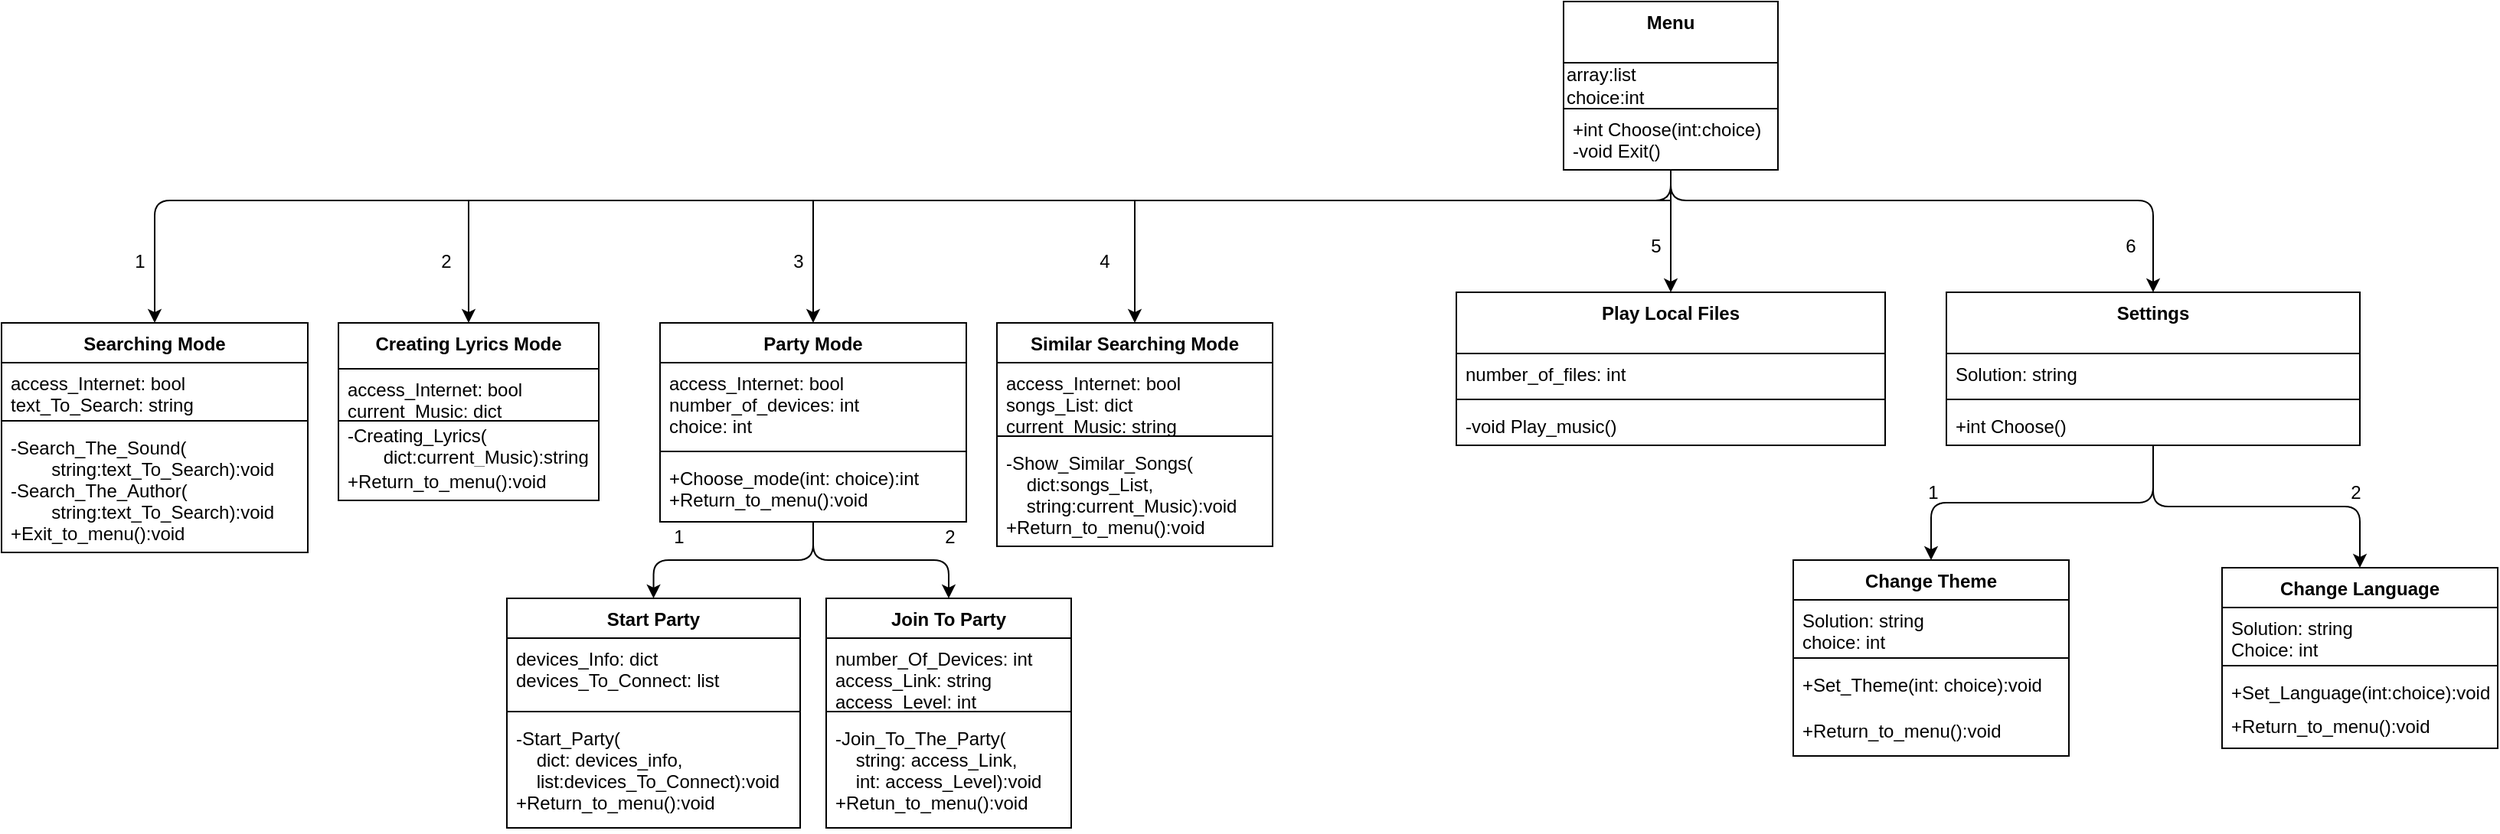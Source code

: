 <mxfile version="17.5.0" type="github">
  <diagram id="C5RBs43oDa-KdzZeNtuy" name="Page-1">
    <mxGraphModel dx="3189" dy="737" grid="1" gridSize="10" guides="1" tooltips="1" connect="1" arrows="1" fold="1" page="1" pageScale="1" pageWidth="827" pageHeight="1169" math="0" shadow="0">
      <root>
        <mxCell id="WIyWlLk6GJQsqaUBKTNV-0" />
        <mxCell id="WIyWlLk6GJQsqaUBKTNV-1" parent="WIyWlLk6GJQsqaUBKTNV-0" />
        <mxCell id="SjC82yO2K8FWHGtNP7TR-21" style="edgeStyle=orthogonalEdgeStyle;rounded=1;sketch=0;orthogonalLoop=1;jettySize=auto;html=1;entryX=0.5;entryY=0;entryDx=0;entryDy=0;" parent="WIyWlLk6GJQsqaUBKTNV-1" source="Bt7MNoxX4kMA5P5jyk8v-60" target="Bt7MNoxX4kMA5P5jyk8v-68" edge="1">
          <mxGeometry relative="1" as="geometry" />
        </mxCell>
        <mxCell id="SjC82yO2K8FWHGtNP7TR-22" style="edgeStyle=orthogonalEdgeStyle;rounded=1;sketch=0;orthogonalLoop=1;jettySize=auto;html=1;entryX=0.5;entryY=0;entryDx=0;entryDy=0;" parent="WIyWlLk6GJQsqaUBKTNV-1" source="Bt7MNoxX4kMA5P5jyk8v-60" target="Bt7MNoxX4kMA5P5jyk8v-64" edge="1">
          <mxGeometry relative="1" as="geometry" />
        </mxCell>
        <mxCell id="Bt7MNoxX4kMA5P5jyk8v-60" value="Party Mode" style="swimlane;fontStyle=1;align=center;verticalAlign=top;childLayout=stackLayout;horizontal=1;startSize=26;horizontalStack=0;resizeParent=1;resizeParentMax=0;resizeLast=0;collapsible=1;marginBottom=0;" parent="WIyWlLk6GJQsqaUBKTNV-1" vertex="1">
          <mxGeometry x="-600" y="280" width="200" height="130" as="geometry" />
        </mxCell>
        <mxCell id="Bt7MNoxX4kMA5P5jyk8v-61" value="access_Internet: bool&#xa;number_of_devices: int&#xa;choice: int" style="text;strokeColor=none;fillColor=none;align=left;verticalAlign=top;spacingLeft=4;spacingRight=4;overflow=hidden;rotatable=0;points=[[0,0.5],[1,0.5]];portConstraint=eastwest;" parent="Bt7MNoxX4kMA5P5jyk8v-60" vertex="1">
          <mxGeometry y="26" width="200" height="54" as="geometry" />
        </mxCell>
        <mxCell id="Bt7MNoxX4kMA5P5jyk8v-62" value="" style="line;strokeWidth=1;fillColor=none;align=left;verticalAlign=middle;spacingTop=-1;spacingLeft=3;spacingRight=3;rotatable=0;labelPosition=right;points=[];portConstraint=eastwest;" parent="Bt7MNoxX4kMA5P5jyk8v-60" vertex="1">
          <mxGeometry y="80" width="200" height="8" as="geometry" />
        </mxCell>
        <mxCell id="Bt7MNoxX4kMA5P5jyk8v-63" value="+Choose_mode(int: choice):int&#xa;+Return_to_menu():void" style="text;strokeColor=none;fillColor=none;align=left;verticalAlign=top;spacingLeft=4;spacingRight=4;overflow=hidden;rotatable=0;points=[[0,0.5],[1,0.5]];portConstraint=eastwest;" parent="Bt7MNoxX4kMA5P5jyk8v-60" vertex="1">
          <mxGeometry y="88" width="200" height="42" as="geometry" />
        </mxCell>
        <mxCell id="Bt7MNoxX4kMA5P5jyk8v-64" value="Start Party" style="swimlane;fontStyle=1;align=center;verticalAlign=top;childLayout=stackLayout;horizontal=1;startSize=26;horizontalStack=0;resizeParent=1;resizeParentMax=0;resizeLast=0;collapsible=1;marginBottom=0;" parent="WIyWlLk6GJQsqaUBKTNV-1" vertex="1">
          <mxGeometry x="-700" y="460" width="191.5" height="150" as="geometry" />
        </mxCell>
        <mxCell id="Bt7MNoxX4kMA5P5jyk8v-65" value="devices_Info: dict&#xa;devices_To_Connect: list" style="text;strokeColor=none;fillColor=none;align=left;verticalAlign=top;spacingLeft=4;spacingRight=4;overflow=hidden;rotatable=0;points=[[0,0.5],[1,0.5]];portConstraint=eastwest;" parent="Bt7MNoxX4kMA5P5jyk8v-64" vertex="1">
          <mxGeometry y="26" width="191.5" height="44" as="geometry" />
        </mxCell>
        <mxCell id="Bt7MNoxX4kMA5P5jyk8v-66" value="" style="line;strokeWidth=1;fillColor=none;align=left;verticalAlign=middle;spacingTop=-1;spacingLeft=3;spacingRight=3;rotatable=0;labelPosition=right;points=[];portConstraint=eastwest;" parent="Bt7MNoxX4kMA5P5jyk8v-64" vertex="1">
          <mxGeometry y="70" width="191.5" height="8" as="geometry" />
        </mxCell>
        <mxCell id="Bt7MNoxX4kMA5P5jyk8v-67" value="-Start_Party(&#xa;    dict: devices_info,&#xa;    list:devices_To_Connect):void&#xa;+Return_to_menu():void" style="text;strokeColor=none;fillColor=none;align=left;verticalAlign=top;spacingLeft=4;spacingRight=4;overflow=hidden;rotatable=0;points=[[0,0.5],[1,0.5]];portConstraint=eastwest;" parent="Bt7MNoxX4kMA5P5jyk8v-64" vertex="1">
          <mxGeometry y="78" width="191.5" height="72" as="geometry" />
        </mxCell>
        <mxCell id="Bt7MNoxX4kMA5P5jyk8v-68" value="Join To Party" style="swimlane;fontStyle=1;align=center;verticalAlign=top;childLayout=stackLayout;horizontal=1;startSize=26;horizontalStack=0;resizeParent=1;resizeParentMax=0;resizeLast=0;collapsible=1;marginBottom=0;" parent="WIyWlLk6GJQsqaUBKTNV-1" vertex="1">
          <mxGeometry x="-491.5" y="460" width="160" height="150" as="geometry" />
        </mxCell>
        <mxCell id="Bt7MNoxX4kMA5P5jyk8v-69" value="number_Of_Devices: int&#xa;access_Link: string&#xa;access_Level: int" style="text;strokeColor=none;fillColor=none;align=left;verticalAlign=top;spacingLeft=4;spacingRight=4;overflow=hidden;rotatable=0;points=[[0,0.5],[1,0.5]];portConstraint=eastwest;" parent="Bt7MNoxX4kMA5P5jyk8v-68" vertex="1">
          <mxGeometry y="26" width="160" height="44" as="geometry" />
        </mxCell>
        <mxCell id="Bt7MNoxX4kMA5P5jyk8v-70" value="" style="line;strokeWidth=1;fillColor=none;align=left;verticalAlign=middle;spacingTop=-1;spacingLeft=3;spacingRight=3;rotatable=0;labelPosition=right;points=[];portConstraint=eastwest;" parent="Bt7MNoxX4kMA5P5jyk8v-68" vertex="1">
          <mxGeometry y="70" width="160" height="8" as="geometry" />
        </mxCell>
        <mxCell id="Bt7MNoxX4kMA5P5jyk8v-71" value="-Join_To_The_Party(&#xa;    string: access_Link,&#xa;    int: access_Level):void&#xa;+Retun_to_menu():void&#xa;" style="text;strokeColor=none;fillColor=none;align=left;verticalAlign=top;spacingLeft=4;spacingRight=4;overflow=hidden;rotatable=0;points=[[0,0.5],[1,0.5]];portConstraint=eastwest;" parent="Bt7MNoxX4kMA5P5jyk8v-68" vertex="1">
          <mxGeometry y="78" width="160" height="72" as="geometry" />
        </mxCell>
        <mxCell id="Bt7MNoxX4kMA5P5jyk8v-73" value="Searching Mode" style="swimlane;fontStyle=1;align=center;verticalAlign=top;childLayout=stackLayout;horizontal=1;startSize=26;horizontalStack=0;resizeParent=1;resizeParentMax=0;resizeLast=0;collapsible=1;marginBottom=0;" parent="WIyWlLk6GJQsqaUBKTNV-1" vertex="1">
          <mxGeometry x="-1030" y="280" width="200" height="150" as="geometry" />
        </mxCell>
        <mxCell id="Bt7MNoxX4kMA5P5jyk8v-74" value="access_Internet: bool&#xa;text_To_Search: string" style="text;strokeColor=none;fillColor=none;align=left;verticalAlign=top;spacingLeft=4;spacingRight=4;overflow=hidden;rotatable=0;points=[[0,0.5],[1,0.5]];portConstraint=eastwest;" parent="Bt7MNoxX4kMA5P5jyk8v-73" vertex="1">
          <mxGeometry y="26" width="200" height="34" as="geometry" />
        </mxCell>
        <mxCell id="Bt7MNoxX4kMA5P5jyk8v-75" value="" style="line;strokeWidth=1;fillColor=none;align=left;verticalAlign=middle;spacingTop=-1;spacingLeft=3;spacingRight=3;rotatable=0;labelPosition=right;points=[];portConstraint=eastwest;" parent="Bt7MNoxX4kMA5P5jyk8v-73" vertex="1">
          <mxGeometry y="60" width="200" height="8" as="geometry" />
        </mxCell>
        <mxCell id="Bt7MNoxX4kMA5P5jyk8v-76" value="-Search_The_Sound(&#xa;        string:text_To_Search):void&#xa;-Search_The_Author(&#xa;        string:text_To_Search):void&#xa;+Exit_to_menu():void&#xa;" style="text;strokeColor=none;fillColor=none;align=left;verticalAlign=top;spacingLeft=4;spacingRight=4;overflow=hidden;rotatable=0;points=[[0,0.5],[1,0.5]];portConstraint=eastwest;" parent="Bt7MNoxX4kMA5P5jyk8v-73" vertex="1">
          <mxGeometry y="68" width="200" height="82" as="geometry" />
        </mxCell>
        <mxCell id="Bt7MNoxX4kMA5P5jyk8v-78" value="Similar Searching Mode" style="swimlane;fontStyle=1;align=center;verticalAlign=top;childLayout=stackLayout;horizontal=1;startSize=26;horizontalStack=0;resizeParent=1;resizeParentMax=0;resizeLast=0;collapsible=1;marginBottom=0;" parent="WIyWlLk6GJQsqaUBKTNV-1" vertex="1">
          <mxGeometry x="-380" y="280" width="180" height="146" as="geometry" />
        </mxCell>
        <mxCell id="Bt7MNoxX4kMA5P5jyk8v-79" value="access_Internet: bool&#xa;songs_List: dict&#xa;current_Music: string" style="text;strokeColor=none;fillColor=none;align=left;verticalAlign=top;spacingLeft=4;spacingRight=4;overflow=hidden;rotatable=0;points=[[0,0.5],[1,0.5]];portConstraint=eastwest;" parent="Bt7MNoxX4kMA5P5jyk8v-78" vertex="1">
          <mxGeometry y="26" width="180" height="44" as="geometry" />
        </mxCell>
        <mxCell id="Bt7MNoxX4kMA5P5jyk8v-80" value="" style="line;strokeWidth=1;fillColor=none;align=left;verticalAlign=middle;spacingTop=-1;spacingLeft=3;spacingRight=3;rotatable=0;labelPosition=right;points=[];portConstraint=eastwest;" parent="Bt7MNoxX4kMA5P5jyk8v-78" vertex="1">
          <mxGeometry y="70" width="180" height="8" as="geometry" />
        </mxCell>
        <mxCell id="Bt7MNoxX4kMA5P5jyk8v-81" value="-Show_Similar_Songs(&#xa;    dict:songs_List,&#xa;    string:current_Music):void&#xa;+Return_to_menu():void" style="text;strokeColor=none;fillColor=none;align=left;verticalAlign=top;spacingLeft=4;spacingRight=4;overflow=hidden;rotatable=0;points=[[0,0.5],[1,0.5]];portConstraint=eastwest;" parent="Bt7MNoxX4kMA5P5jyk8v-78" vertex="1">
          <mxGeometry y="78" width="180" height="68" as="geometry" />
        </mxCell>
        <mxCell id="Bt7MNoxX4kMA5P5jyk8v-83" value="Creating Lyrics Mode" style="swimlane;fontStyle=1;align=center;verticalAlign=top;childLayout=stackLayout;horizontal=1;startSize=30;horizontalStack=0;resizeParent=1;resizeParentMax=0;resizeLast=0;collapsible=1;marginBottom=0;" parent="WIyWlLk6GJQsqaUBKTNV-1" vertex="1">
          <mxGeometry x="-810" y="280" width="170" height="116" as="geometry">
            <mxRectangle x="-530" y="430" width="150" height="40" as="alternateBounds" />
          </mxGeometry>
        </mxCell>
        <mxCell id="Bt7MNoxX4kMA5P5jyk8v-84" value="access_Internet: bool&#xa;current_Music: dict" style="text;strokeColor=none;fillColor=none;align=left;verticalAlign=top;spacingLeft=4;spacingRight=4;overflow=hidden;rotatable=0;points=[[0,0.5],[1,0.5]];portConstraint=eastwest;" parent="Bt7MNoxX4kMA5P5jyk8v-83" vertex="1">
          <mxGeometry y="30" width="170" height="30" as="geometry" />
        </mxCell>
        <mxCell id="Bt7MNoxX4kMA5P5jyk8v-86" value="-Creating_Lyrics(&#xa;       dict:current_Music):string" style="text;strokeColor=none;fillColor=none;align=left;verticalAlign=top;spacingLeft=4;spacingRight=4;overflow=hidden;rotatable=0;points=[[0,0.5],[1,0.5]];portConstraint=eastwest;" parent="Bt7MNoxX4kMA5P5jyk8v-83" vertex="1">
          <mxGeometry y="60" width="170" height="30" as="geometry" />
        </mxCell>
        <mxCell id="QaWBGfg-kfXsY037r91P-12" value="+Return_to_menu():void" style="text;strokeColor=none;fillColor=none;align=left;verticalAlign=top;spacingLeft=4;spacingRight=4;overflow=hidden;rotatable=0;points=[[0,0.5],[1,0.5]];portConstraint=eastwest;" parent="Bt7MNoxX4kMA5P5jyk8v-83" vertex="1">
          <mxGeometry y="90" width="170" height="26" as="geometry" />
        </mxCell>
        <mxCell id="Bt7MNoxX4kMA5P5jyk8v-101" value="Play Local Files" style="swimlane;fontStyle=1;align=center;verticalAlign=top;childLayout=stackLayout;horizontal=1;startSize=40;horizontalStack=0;resizeParent=1;resizeParentMax=0;resizeLast=0;collapsible=1;marginBottom=0;" parent="WIyWlLk6GJQsqaUBKTNV-1" vertex="1">
          <mxGeometry x="-80" y="260" width="280" height="100" as="geometry">
            <mxRectangle x="-80" y="260" width="120" height="40" as="alternateBounds" />
          </mxGeometry>
        </mxCell>
        <mxCell id="Bt7MNoxX4kMA5P5jyk8v-102" value="number_of_files: int" style="text;strokeColor=none;fillColor=none;align=left;verticalAlign=top;spacingLeft=4;spacingRight=4;overflow=hidden;rotatable=0;points=[[0,0.5],[1,0.5]];portConstraint=eastwest;" parent="Bt7MNoxX4kMA5P5jyk8v-101" vertex="1">
          <mxGeometry y="40" width="280" height="26" as="geometry" />
        </mxCell>
        <mxCell id="Bt7MNoxX4kMA5P5jyk8v-103" value="" style="line;strokeWidth=1;fillColor=none;align=left;verticalAlign=middle;spacingTop=-1;spacingLeft=3;spacingRight=3;rotatable=0;labelPosition=right;points=[];portConstraint=eastwest;" parent="Bt7MNoxX4kMA5P5jyk8v-101" vertex="1">
          <mxGeometry y="66" width="280" height="8" as="geometry" />
        </mxCell>
        <mxCell id="Bt7MNoxX4kMA5P5jyk8v-104" value="-void Play_music()&#xa;&#xa;&#xa;" style="text;strokeColor=none;fillColor=none;align=left;verticalAlign=top;spacingLeft=4;spacingRight=4;overflow=hidden;rotatable=0;points=[[0,0.5],[1,0.5]];portConstraint=eastwest;" parent="Bt7MNoxX4kMA5P5jyk8v-101" vertex="1">
          <mxGeometry y="74" width="280" height="26" as="geometry" />
        </mxCell>
        <mxCell id="SjC82yO2K8FWHGtNP7TR-12" style="edgeStyle=orthogonalEdgeStyle;curved=0;rounded=1;sketch=0;orthogonalLoop=1;jettySize=auto;html=1;entryX=0.5;entryY=0;entryDx=0;entryDy=0;" parent="WIyWlLk6GJQsqaUBKTNV-1" source="Bt7MNoxX4kMA5P5jyk8v-106" target="Bt7MNoxX4kMA5P5jyk8v-116" edge="1">
          <mxGeometry relative="1" as="geometry">
            <Array as="points">
              <mxPoint x="60" y="200" />
              <mxPoint x="375" y="200" />
            </Array>
          </mxGeometry>
        </mxCell>
        <mxCell id="SjC82yO2K8FWHGtNP7TR-13" style="edgeStyle=orthogonalEdgeStyle;curved=0;rounded=1;sketch=0;orthogonalLoop=1;jettySize=auto;html=1;entryX=0.5;entryY=0;entryDx=0;entryDy=0;" parent="WIyWlLk6GJQsqaUBKTNV-1" source="Bt7MNoxX4kMA5P5jyk8v-106" target="Bt7MNoxX4kMA5P5jyk8v-73" edge="1">
          <mxGeometry relative="1" as="geometry">
            <Array as="points">
              <mxPoint x="60" y="200" />
              <mxPoint x="-930" y="200" />
            </Array>
            <mxPoint x="-335" y="260" as="targetPoint" />
          </mxGeometry>
        </mxCell>
        <mxCell id="SjC82yO2K8FWHGtNP7TR-23" style="edgeStyle=orthogonalEdgeStyle;rounded=1;sketch=0;orthogonalLoop=1;jettySize=auto;html=1;entryX=0.5;entryY=0;entryDx=0;entryDy=0;" parent="WIyWlLk6GJQsqaUBKTNV-1" source="Bt7MNoxX4kMA5P5jyk8v-106" target="Bt7MNoxX4kMA5P5jyk8v-101" edge="1">
          <mxGeometry relative="1" as="geometry" />
        </mxCell>
        <mxCell id="DDQfUA_8RExRh4IfeAAh-0" style="edgeStyle=orthogonalEdgeStyle;rounded=0;orthogonalLoop=1;jettySize=auto;html=1;entryX=0.5;entryY=0;entryDx=0;entryDy=0;" edge="1" parent="WIyWlLk6GJQsqaUBKTNV-1" source="Bt7MNoxX4kMA5P5jyk8v-106" target="Bt7MNoxX4kMA5P5jyk8v-83">
          <mxGeometry relative="1" as="geometry">
            <Array as="points">
              <mxPoint x="60" y="200" />
              <mxPoint x="-725" y="200" />
            </Array>
          </mxGeometry>
        </mxCell>
        <mxCell id="DDQfUA_8RExRh4IfeAAh-1" style="edgeStyle=orthogonalEdgeStyle;rounded=0;orthogonalLoop=1;jettySize=auto;html=1;" edge="1" parent="WIyWlLk6GJQsqaUBKTNV-1" source="Bt7MNoxX4kMA5P5jyk8v-106" target="Bt7MNoxX4kMA5P5jyk8v-60">
          <mxGeometry relative="1" as="geometry">
            <Array as="points">
              <mxPoint x="60" y="200" />
              <mxPoint x="-500" y="200" />
            </Array>
          </mxGeometry>
        </mxCell>
        <mxCell id="DDQfUA_8RExRh4IfeAAh-2" style="edgeStyle=orthogonalEdgeStyle;rounded=0;orthogonalLoop=1;jettySize=auto;html=1;entryX=0.5;entryY=0;entryDx=0;entryDy=0;" edge="1" parent="WIyWlLk6GJQsqaUBKTNV-1" source="Bt7MNoxX4kMA5P5jyk8v-106" target="Bt7MNoxX4kMA5P5jyk8v-78">
          <mxGeometry relative="1" as="geometry">
            <Array as="points">
              <mxPoint x="60" y="200" />
              <mxPoint x="-290" y="200" />
            </Array>
          </mxGeometry>
        </mxCell>
        <mxCell id="Bt7MNoxX4kMA5P5jyk8v-106" value="Menu" style="swimlane;fontStyle=1;align=center;verticalAlign=top;childLayout=stackLayout;horizontal=1;startSize=40;horizontalStack=0;resizeParent=1;resizeParentMax=0;resizeLast=0;collapsible=1;marginBottom=0;" parent="WIyWlLk6GJQsqaUBKTNV-1" vertex="1">
          <mxGeometry x="-10" y="70" width="140" height="110" as="geometry">
            <mxRectangle x="-10" y="70" width="60" height="40" as="alternateBounds" />
          </mxGeometry>
        </mxCell>
        <mxCell id="QaWBGfg-kfXsY037r91P-13" value="&lt;div&gt;array:list&lt;/div&gt;&lt;div&gt;choice:int&lt;/div&gt;" style="text;html=1;align=left;verticalAlign=middle;resizable=0;points=[];autosize=1;strokeColor=none;fillColor=none;" parent="Bt7MNoxX4kMA5P5jyk8v-106" vertex="1">
          <mxGeometry y="40" width="140" height="30" as="geometry" />
        </mxCell>
        <mxCell id="hjkq45Wc514Kla_VhW90-3" value="+int Choose(int:choice)&#xa;-void Exit()" style="text;strokeColor=none;fillColor=none;align=left;verticalAlign=top;spacingLeft=4;spacingRight=4;overflow=hidden;rotatable=0;points=[[0,0.5],[1,0.5]];portConstraint=eastwest;" parent="Bt7MNoxX4kMA5P5jyk8v-106" vertex="1">
          <mxGeometry y="70" width="140" height="40" as="geometry" />
        </mxCell>
        <mxCell id="hjkq45Wc514Kla_VhW90-4" value="" style="endArrow=none;html=1;rounded=0;exitX=0.001;exitY=0.001;exitDx=0;exitDy=0;exitPerimeter=0;entryX=1.001;entryY=0.001;entryDx=0;entryDy=0;entryPerimeter=0;" parent="Bt7MNoxX4kMA5P5jyk8v-106" source="hjkq45Wc514Kla_VhW90-3" target="hjkq45Wc514Kla_VhW90-3" edge="1">
          <mxGeometry width="50" height="50" relative="1" as="geometry">
            <mxPoint x="-60" y="100" as="sourcePoint" />
            <mxPoint x="-10" y="50" as="targetPoint" />
          </mxGeometry>
        </mxCell>
        <mxCell id="SjC82yO2K8FWHGtNP7TR-10" style="edgeStyle=orthogonalEdgeStyle;curved=0;rounded=1;sketch=0;orthogonalLoop=1;jettySize=auto;html=1;" parent="WIyWlLk6GJQsqaUBKTNV-1" source="Bt7MNoxX4kMA5P5jyk8v-116" target="Bt7MNoxX4kMA5P5jyk8v-124" edge="1">
          <mxGeometry relative="1" as="geometry" />
        </mxCell>
        <mxCell id="SjC82yO2K8FWHGtNP7TR-11" style="edgeStyle=orthogonalEdgeStyle;curved=0;rounded=1;sketch=0;orthogonalLoop=1;jettySize=auto;html=1;entryX=0.5;entryY=0;entryDx=0;entryDy=0;" parent="WIyWlLk6GJQsqaUBKTNV-1" source="Bt7MNoxX4kMA5P5jyk8v-116" target="Bt7MNoxX4kMA5P5jyk8v-120" edge="1">
          <mxGeometry relative="1" as="geometry" />
        </mxCell>
        <mxCell id="Bt7MNoxX4kMA5P5jyk8v-116" value="Settings" style="swimlane;fontStyle=1;align=center;verticalAlign=top;childLayout=stackLayout;horizontal=1;startSize=40;horizontalStack=0;resizeParent=1;resizeParentMax=0;resizeLast=0;collapsible=1;marginBottom=0;" parent="WIyWlLk6GJQsqaUBKTNV-1" vertex="1">
          <mxGeometry x="240" y="260" width="270" height="100" as="geometry" />
        </mxCell>
        <mxCell id="Bt7MNoxX4kMA5P5jyk8v-117" value="Solution: string" style="text;strokeColor=none;fillColor=none;align=left;verticalAlign=top;spacingLeft=4;spacingRight=4;overflow=hidden;rotatable=0;points=[[0,0.5],[1,0.5]];portConstraint=eastwest;" parent="Bt7MNoxX4kMA5P5jyk8v-116" vertex="1">
          <mxGeometry y="40" width="270" height="26" as="geometry" />
        </mxCell>
        <mxCell id="Bt7MNoxX4kMA5P5jyk8v-118" value="" style="line;strokeWidth=1;fillColor=none;align=left;verticalAlign=middle;spacingTop=-1;spacingLeft=3;spacingRight=3;rotatable=0;labelPosition=right;points=[];portConstraint=eastwest;" parent="Bt7MNoxX4kMA5P5jyk8v-116" vertex="1">
          <mxGeometry y="66" width="270" height="8" as="geometry" />
        </mxCell>
        <mxCell id="Bt7MNoxX4kMA5P5jyk8v-119" value="+int Choose()" style="text;strokeColor=none;fillColor=none;align=left;verticalAlign=top;spacingLeft=4;spacingRight=4;overflow=hidden;rotatable=0;points=[[0,0.5],[1,0.5]];portConstraint=eastwest;" parent="Bt7MNoxX4kMA5P5jyk8v-116" vertex="1">
          <mxGeometry y="74" width="270" height="26" as="geometry" />
        </mxCell>
        <mxCell id="Bt7MNoxX4kMA5P5jyk8v-120" value="Change Theme" style="swimlane;fontStyle=1;align=center;verticalAlign=top;childLayout=stackLayout;horizontal=1;startSize=26;horizontalStack=0;resizeParent=1;resizeParentMax=0;resizeLast=0;collapsible=1;marginBottom=0;" parent="WIyWlLk6GJQsqaUBKTNV-1" vertex="1">
          <mxGeometry x="140" y="435" width="180" height="128" as="geometry" />
        </mxCell>
        <mxCell id="Bt7MNoxX4kMA5P5jyk8v-121" value="Solution: string&#xa;choice: int&#xa;" style="text;strokeColor=none;fillColor=none;align=left;verticalAlign=top;spacingLeft=4;spacingRight=4;overflow=hidden;rotatable=0;points=[[0,0.5],[1,0.5]];portConstraint=eastwest;" parent="Bt7MNoxX4kMA5P5jyk8v-120" vertex="1">
          <mxGeometry y="26" width="180" height="34" as="geometry" />
        </mxCell>
        <mxCell id="Bt7MNoxX4kMA5P5jyk8v-122" value="" style="line;strokeWidth=1;fillColor=none;align=left;verticalAlign=middle;spacingTop=-1;spacingLeft=3;spacingRight=3;rotatable=0;labelPosition=right;points=[];portConstraint=eastwest;" parent="Bt7MNoxX4kMA5P5jyk8v-120" vertex="1">
          <mxGeometry y="60" width="180" height="8" as="geometry" />
        </mxCell>
        <mxCell id="Bt7MNoxX4kMA5P5jyk8v-123" value="+Set_Theme(int: choice):void" style="text;strokeColor=none;fillColor=none;align=left;verticalAlign=top;spacingLeft=4;spacingRight=4;overflow=hidden;rotatable=0;points=[[0,0.5],[1,0.5]];portConstraint=eastwest;" parent="Bt7MNoxX4kMA5P5jyk8v-120" vertex="1">
          <mxGeometry y="68" width="180" height="30" as="geometry" />
        </mxCell>
        <mxCell id="QaWBGfg-kfXsY037r91P-7" value="+Return_to_menu():void" style="text;strokeColor=none;fillColor=none;align=left;verticalAlign=top;spacingLeft=4;spacingRight=4;overflow=hidden;rotatable=0;points=[[0,0.5],[1,0.5]];portConstraint=eastwest;" parent="Bt7MNoxX4kMA5P5jyk8v-120" vertex="1">
          <mxGeometry y="98" width="180" height="30" as="geometry" />
        </mxCell>
        <mxCell id="Bt7MNoxX4kMA5P5jyk8v-124" value="Change Language" style="swimlane;fontStyle=1;align=center;verticalAlign=top;childLayout=stackLayout;horizontal=1;startSize=26;horizontalStack=0;resizeParent=1;resizeParentMax=0;resizeLast=0;collapsible=1;marginBottom=0;" parent="WIyWlLk6GJQsqaUBKTNV-1" vertex="1">
          <mxGeometry x="420" y="440" width="180" height="118" as="geometry" />
        </mxCell>
        <mxCell id="Bt7MNoxX4kMA5P5jyk8v-125" value="Solution: string&#xa;Choice: int" style="text;strokeColor=none;fillColor=none;align=left;verticalAlign=top;spacingLeft=4;spacingRight=4;overflow=hidden;rotatable=0;points=[[0,0.5],[1,0.5]];portConstraint=eastwest;" parent="Bt7MNoxX4kMA5P5jyk8v-124" vertex="1">
          <mxGeometry y="26" width="180" height="34" as="geometry" />
        </mxCell>
        <mxCell id="Bt7MNoxX4kMA5P5jyk8v-126" value="" style="line;strokeWidth=1;fillColor=none;align=left;verticalAlign=middle;spacingTop=-1;spacingLeft=3;spacingRight=3;rotatable=0;labelPosition=right;points=[];portConstraint=eastwest;" parent="Bt7MNoxX4kMA5P5jyk8v-124" vertex="1">
          <mxGeometry y="60" width="180" height="8" as="geometry" />
        </mxCell>
        <mxCell id="Bt7MNoxX4kMA5P5jyk8v-127" value="+Set_Language(int:choice):void" style="text;strokeColor=none;fillColor=none;align=left;verticalAlign=top;spacingLeft=4;spacingRight=4;overflow=hidden;rotatable=0;points=[[0,0.5],[1,0.5]];portConstraint=eastwest;" parent="Bt7MNoxX4kMA5P5jyk8v-124" vertex="1">
          <mxGeometry y="68" width="180" height="22" as="geometry" />
        </mxCell>
        <mxCell id="QaWBGfg-kfXsY037r91P-11" value="+Return_to_menu():void" style="text;strokeColor=none;fillColor=none;align=left;verticalAlign=top;spacingLeft=4;spacingRight=4;overflow=hidden;rotatable=0;points=[[0,0.5],[1,0.5]];portConstraint=eastwest;" parent="Bt7MNoxX4kMA5P5jyk8v-124" vertex="1">
          <mxGeometry y="90" width="180" height="28" as="geometry" />
        </mxCell>
        <mxCell id="SjC82yO2K8FWHGtNP7TR-1" value="2" style="text;html=1;align=center;verticalAlign=middle;resizable=0;points=[];autosize=1;strokeColor=none;fillColor=none;" parent="WIyWlLk6GJQsqaUBKTNV-1" vertex="1">
          <mxGeometry x="-750" y="230" width="20" height="20" as="geometry" />
        </mxCell>
        <mxCell id="SjC82yO2K8FWHGtNP7TR-2" value="3" style="text;html=1;align=center;verticalAlign=middle;resizable=0;points=[];autosize=1;strokeColor=none;fillColor=none;" parent="WIyWlLk6GJQsqaUBKTNV-1" vertex="1">
          <mxGeometry x="-520" y="230" width="20" height="20" as="geometry" />
        </mxCell>
        <mxCell id="SjC82yO2K8FWHGtNP7TR-8" value="2" style="text;html=1;align=center;verticalAlign=middle;resizable=0;points=[];autosize=1;strokeColor=none;fillColor=none;" parent="WIyWlLk6GJQsqaUBKTNV-1" vertex="1">
          <mxGeometry x="-421.5" y="410" width="20" height="20" as="geometry" />
        </mxCell>
        <mxCell id="SjC82yO2K8FWHGtNP7TR-9" value="1" style="text;html=1;align=center;verticalAlign=middle;resizable=0;points=[];autosize=1;strokeColor=none;fillColor=none;" parent="WIyWlLk6GJQsqaUBKTNV-1" vertex="1">
          <mxGeometry x="-598.5" y="410" width="20" height="20" as="geometry" />
        </mxCell>
        <mxCell id="SjC82yO2K8FWHGtNP7TR-14" value="1" style="text;html=1;align=center;verticalAlign=middle;resizable=0;points=[];autosize=1;strokeColor=none;fillColor=none;" parent="WIyWlLk6GJQsqaUBKTNV-1" vertex="1">
          <mxGeometry x="221" y="381" width="20" height="20" as="geometry" />
        </mxCell>
        <mxCell id="SjC82yO2K8FWHGtNP7TR-15" value="2" style="text;html=1;align=center;verticalAlign=middle;resizable=0;points=[];autosize=1;strokeColor=none;fillColor=none;" parent="WIyWlLk6GJQsqaUBKTNV-1" vertex="1">
          <mxGeometry x="497" y="381" width="20" height="20" as="geometry" />
        </mxCell>
        <mxCell id="hjkq45Wc514Kla_VhW90-5" value="" style="line;strokeWidth=1;fillColor=none;align=left;verticalAlign=middle;spacingTop=-1;spacingLeft=3;spacingRight=3;rotatable=0;labelPosition=right;points=[];portConstraint=eastwest;" parent="WIyWlLk6GJQsqaUBKTNV-1" vertex="1">
          <mxGeometry x="-810" y="340" width="170" height="8" as="geometry" />
        </mxCell>
        <mxCell id="DDQfUA_8RExRh4IfeAAh-3" value="1" style="text;html=1;align=center;verticalAlign=middle;resizable=0;points=[];autosize=1;strokeColor=none;fillColor=none;" vertex="1" parent="WIyWlLk6GJQsqaUBKTNV-1">
          <mxGeometry x="-950" y="230" width="20" height="20" as="geometry" />
        </mxCell>
        <mxCell id="DDQfUA_8RExRh4IfeAAh-4" value="4" style="text;html=1;align=center;verticalAlign=middle;resizable=0;points=[];autosize=1;strokeColor=none;fillColor=none;" vertex="1" parent="WIyWlLk6GJQsqaUBKTNV-1">
          <mxGeometry x="-320" y="230" width="20" height="20" as="geometry" />
        </mxCell>
        <mxCell id="DDQfUA_8RExRh4IfeAAh-5" value="5" style="text;html=1;align=center;verticalAlign=middle;resizable=0;points=[];autosize=1;strokeColor=none;fillColor=none;" vertex="1" parent="WIyWlLk6GJQsqaUBKTNV-1">
          <mxGeometry x="40" y="220" width="20" height="20" as="geometry" />
        </mxCell>
        <mxCell id="DDQfUA_8RExRh4IfeAAh-6" value="6" style="text;html=1;align=center;verticalAlign=middle;resizable=0;points=[];autosize=1;strokeColor=none;fillColor=none;" vertex="1" parent="WIyWlLk6GJQsqaUBKTNV-1">
          <mxGeometry x="350" y="220" width="20" height="20" as="geometry" />
        </mxCell>
      </root>
    </mxGraphModel>
  </diagram>
</mxfile>
